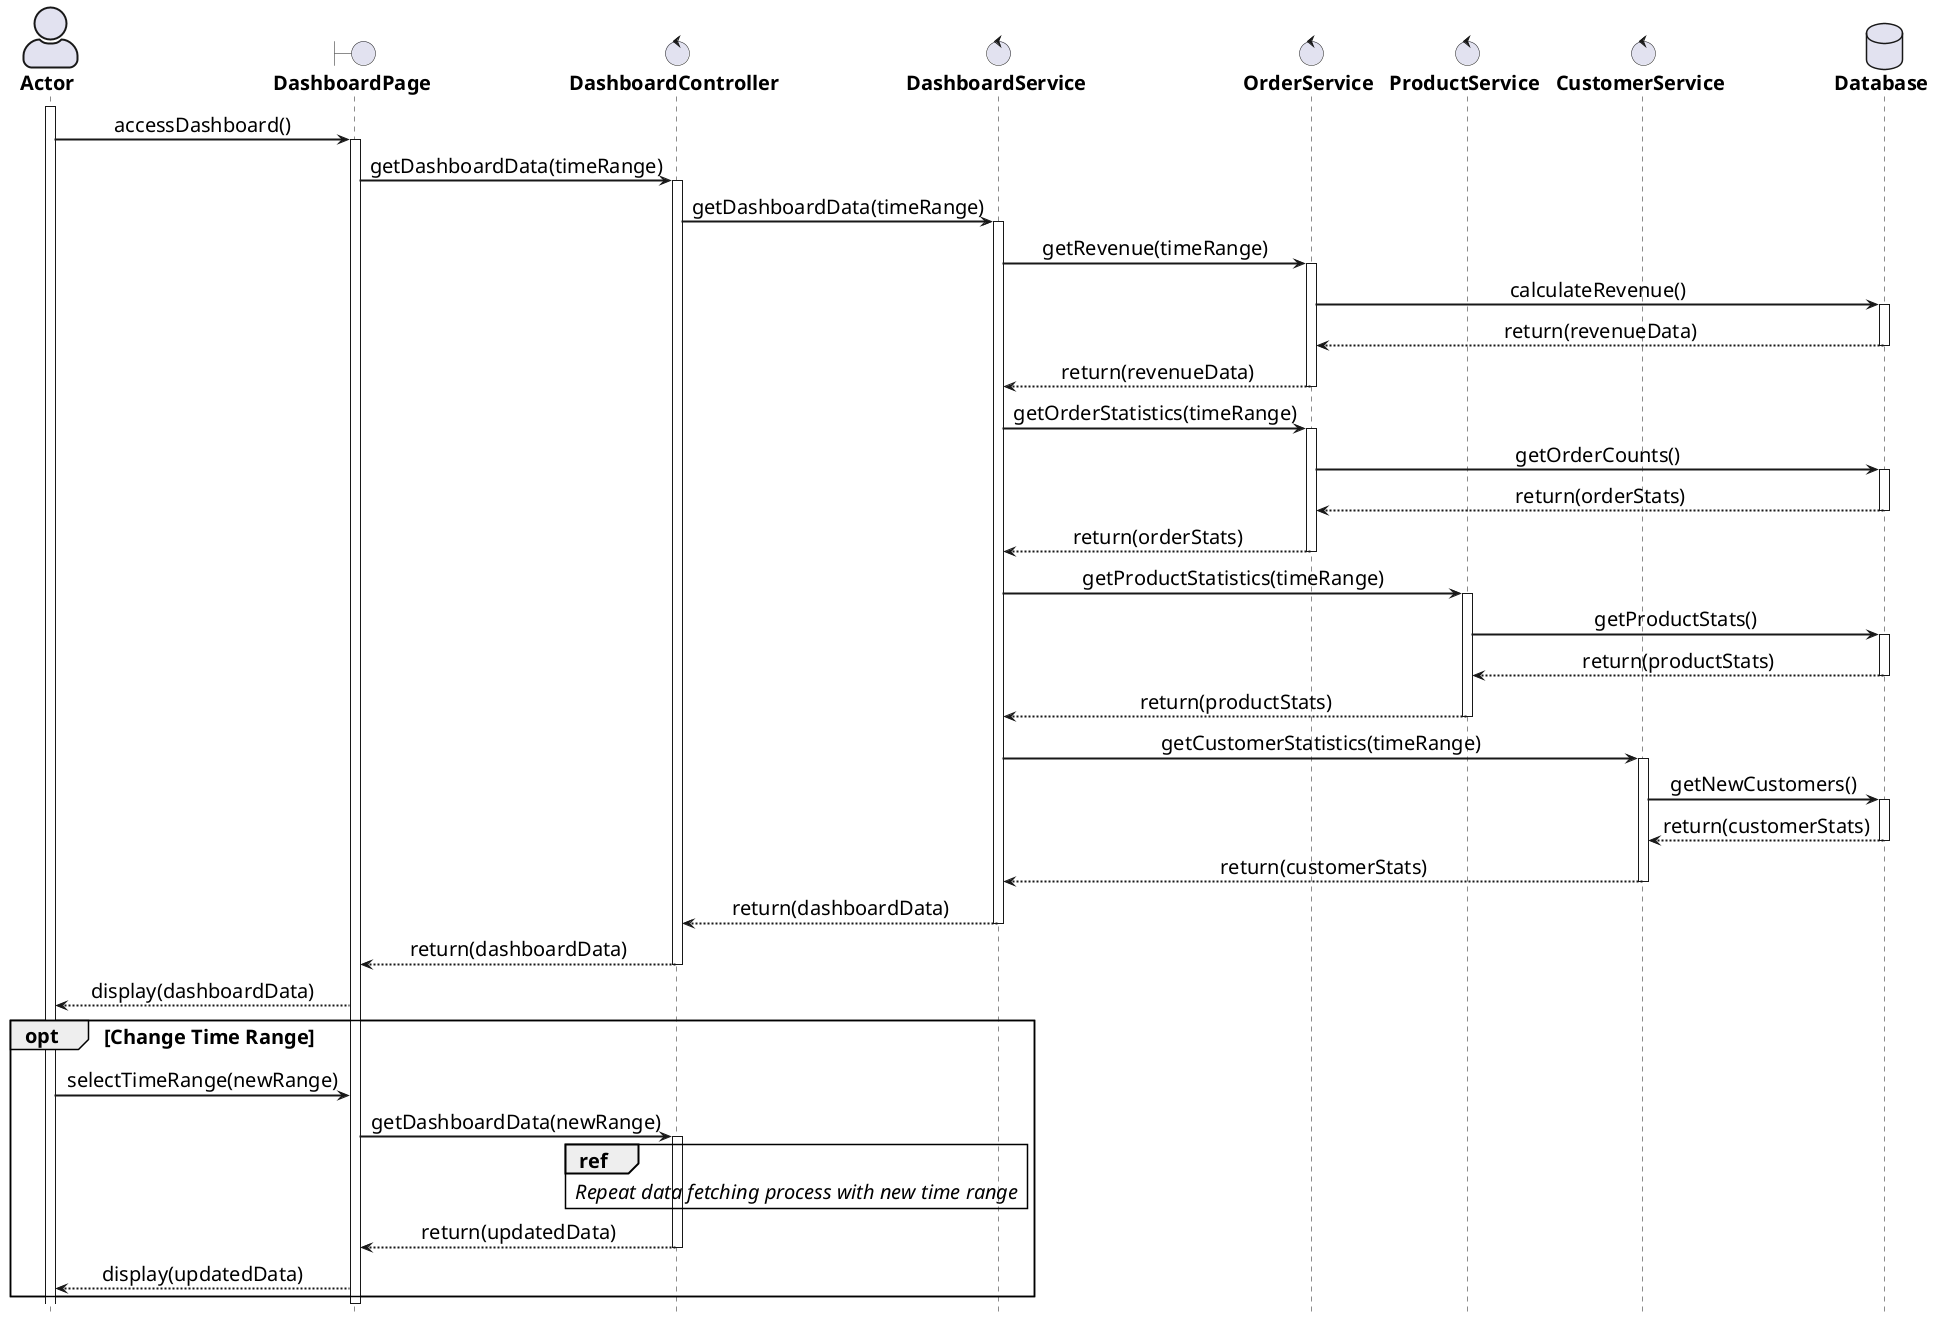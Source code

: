 @startuml

' General configuration
skinparam defaultFontSize 20
skinparam sequenceMessageAlign center

' Actor style configuration
skinparam actorStyle awesome

' Arrow and border thickness configuration
skinparam {
    ArrowThickness 2
    ParticipantBorderThickness 2
    ActorBorderThickness 2
    LifeLineBorderThickness 2
    ActivationBorderThickness 2
}

' Life line color configuration
skinparam LifeLineBorderColor black

' Font style configuration for components
skinparam {
    actorFontStyle bold
    boundaryFontStyle bold
    controlFontStyle bold
    entityFontStyle bold
    databaseFontStyle bold
}

' Define components
actor "Actor" as actor
boundary "DashboardPage" as dashboard
control "DashboardController" as controller
control "DashboardService" as service
control "OrderService" as orderService
control "ProductService" as productService
control "CustomerService" as customerService
database "Database" as db

' Start processing flow
activate actor

actor -> dashboard: accessDashboard()
activate dashboard

dashboard -> controller: getDashboardData(timeRange)
activate controller

controller -> service: getDashboardData(timeRange)
activate service

' Get revenue data
service -> orderService: getRevenue(timeRange)
activate orderService
orderService -> db: calculateRevenue()
activate db
db --> orderService: return(revenueData)
deactivate db
orderService --> service: return(revenueData)
deactivate orderService

' Get order statistics
service -> orderService: getOrderStatistics(timeRange)
activate orderService
orderService -> db: getOrderCounts()
activate db
db --> orderService: return(orderStats)
deactivate db
orderService --> service: return(orderStats)
deactivate orderService

' Get product statistics
service -> productService: getProductStatistics(timeRange)
activate productService
productService -> db: getProductStats()
activate db
db --> productService: return(productStats)
deactivate db
productService --> service: return(productStats)
deactivate productService

' Get customer statistics
service -> customerService: getCustomerStatistics(timeRange)
activate customerService
customerService -> db: getNewCustomers()
activate db
db --> customerService: return(customerStats)
deactivate db
customerService --> service: return(customerStats)
deactivate customerService

service --> controller: return(dashboardData)
deactivate service

controller --> dashboard: return(dashboardData)
deactivate controller

dashboard --> actor: display(dashboardData)

opt Change Time Range
    actor -> dashboard: selectTimeRange(newRange)
    dashboard -> controller: getDashboardData(newRange)
    activate controller
    
    ref over controller
        // Repeat data fetching process with new time range //
    end ref
    
    controller --> dashboard: return(updatedData)
    deactivate controller
    dashboard --> actor: display(updatedData)
end

deactivate dashboard

hide footbox
@enduml